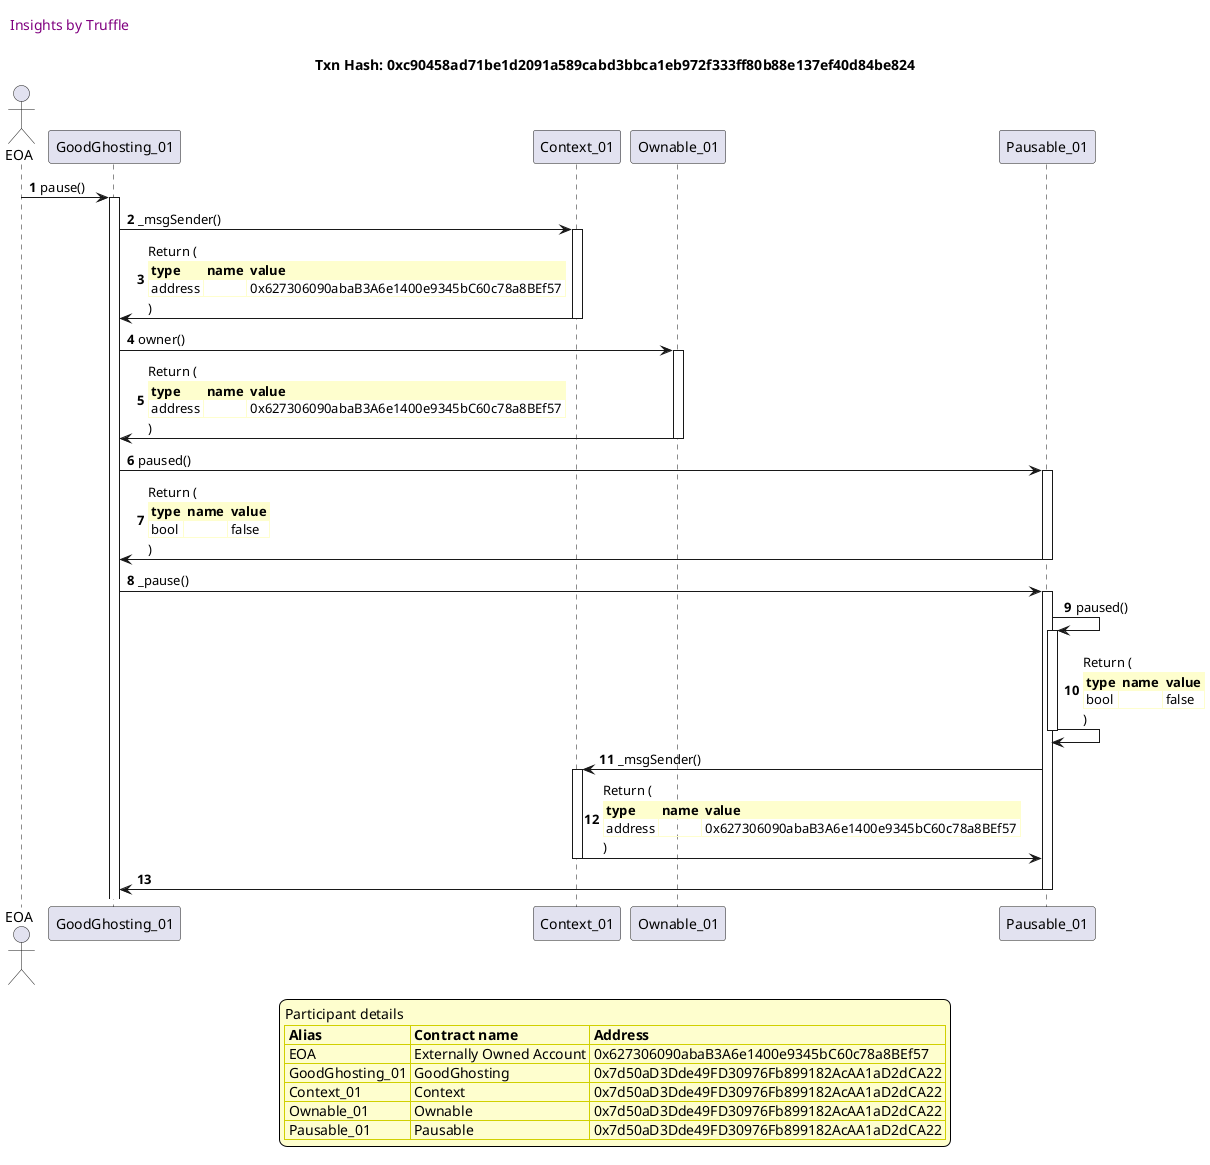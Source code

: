 

@startuml

autonumber
skinparam legendBackgroundColor #FEFECE

<style>
      header {
        HorizontalAlignment left
        FontColor purple
        FontSize 14
        Padding 10
      }
    </style>

header Insights by Truffle

title Txn Hash: 0xc90458ad71be1d2091a589cabd3bbca1eb972f333ff80b88e137ef40d84be824


actor EOA as "EOA"
participant GoodGhosting_01 as "GoodGhosting_01"
participant Context_01 as "Context_01"
participant Ownable_01 as "Ownable_01"
participant Pausable_01 as "Pausable_01"

"EOA" -> "GoodGhosting_01" ++: pause()
"GoodGhosting_01" -> "Context_01" ++: _msgSender()
"Context_01" -> "GoodGhosting_01" --: Return (\n\
<#FEFECE,#FEFECE>|= type |= name |= value |\n\
| address |  | 0x627306090abaB3A6e1400e9345bC60c78a8BEf57 |\n\
)
"GoodGhosting_01" -> "Ownable_01" ++: owner()
"Ownable_01" -> "GoodGhosting_01" --: Return (\n\
<#FEFECE,#FEFECE>|= type |= name |= value |\n\
| address |  | 0x627306090abaB3A6e1400e9345bC60c78a8BEf57 |\n\
)
"GoodGhosting_01" -> "Pausable_01" ++: paused()
"Pausable_01" -> "GoodGhosting_01" --: Return (\n\
<#FEFECE,#FEFECE>|= type |= name |= value |\n\
| bool |  | false |\n\
)
"GoodGhosting_01" -> "Pausable_01" ++: _pause()
"Pausable_01" -> "Pausable_01" ++: paused()
"Pausable_01" -> "Pausable_01" --: Return (\n\
<#FEFECE,#FEFECE>|= type |= name |= value |\n\
| bool |  | false |\n\
)
"Pausable_01" -> "Context_01" ++: _msgSender()
"Context_01" -> "Pausable_01" --: Return (\n\
<#FEFECE,#FEFECE>|= type |= name |= value |\n\
| address |  | 0x627306090abaB3A6e1400e9345bC60c78a8BEf57 |\n\
)
"Pausable_01" -> "GoodGhosting_01" --: 

legend
Participant details
<#FEFECE,#D0D000>|= Alias |= Contract name |= Address |
<#FEFECE>| EOA | Externally Owned Account | 0x627306090abaB3A6e1400e9345bC60c78a8BEf57 |
<#FEFECE>| GoodGhosting_01 | GoodGhosting | 0x7d50aD3Dde49FD30976Fb899182AcAA1aD2dCA22 |
<#FEFECE>| Context_01 | Context | 0x7d50aD3Dde49FD30976Fb899182AcAA1aD2dCA22 |
<#FEFECE>| Ownable_01 | Ownable | 0x7d50aD3Dde49FD30976Fb899182AcAA1aD2dCA22 |
<#FEFECE>| Pausable_01 | Pausable | 0x7d50aD3Dde49FD30976Fb899182AcAA1aD2dCA22 |
endlegend

@enduml